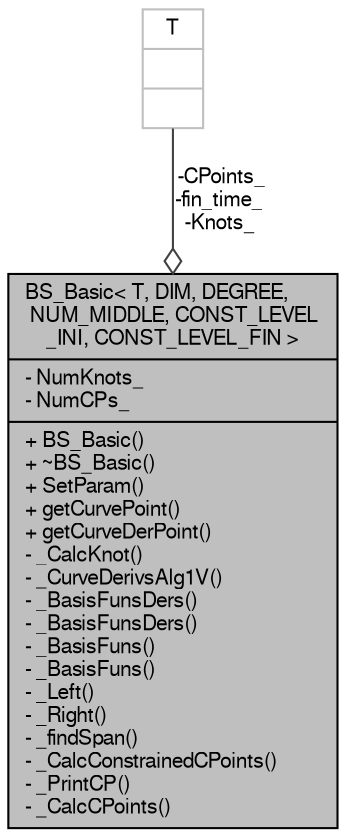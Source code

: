 digraph "BS_Basic&lt; T, DIM, DEGREE, NUM_MIDDLE, CONST_LEVEL_INI, CONST_LEVEL_FIN &gt;"
{
  edge [fontname="FreeSans",fontsize="10",labelfontname="FreeSans",labelfontsize="10"];
  node [fontname="FreeSans",fontsize="10",shape=record];
  Node1 [label="{BS_Basic\< T, DIM, DEGREE,\l NUM_MIDDLE, CONST_LEVEL\l_INI, CONST_LEVEL_FIN \>\n|- NumKnots_\l- NumCPs_\l|+ BS_Basic()\l+ ~BS_Basic()\l+ SetParam()\l+ getCurvePoint()\l+ getCurveDerPoint()\l- _CalcKnot()\l- _CurveDerivsAlg1V()\l- _BasisFunsDers()\l- _BasisFunsDers()\l- _BasisFuns()\l- _BasisFuns()\l- _Left()\l- _Right()\l- _findSpan()\l- _CalcConstrainedCPoints()\l- _PrintCP()\l- _CalcCPoints()\l}",height=0.2,width=0.4,color="black", fillcolor="grey75", style="filled", fontcolor="black"];
  Node2 -> Node1 [color="grey25",fontsize="10",style="solid",label=" -CPoints_\n-fin_time_\n-Knots_" ,arrowhead="odiamond",fontname="FreeSans"];
  Node2 [label="{T\n||}",height=0.2,width=0.4,color="grey75", fillcolor="white", style="filled"];
}
